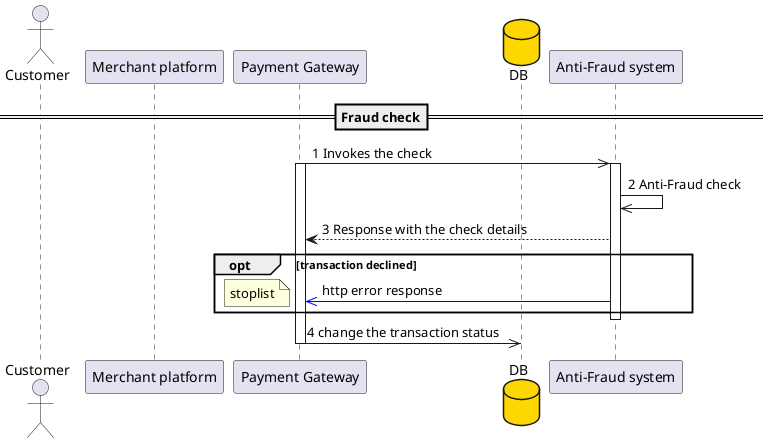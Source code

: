@startuml


==Fraud check==

actor "Customer" as A
participant "Merchant platform" as B
participant "Payment Gateway" as C
database DB  #gold
participant "Anti-Fraud system" as D


"C" ->> "D": 1 Invokes the check
Activate C
Activate D

"D" ->> "D": 2 Anti-Fraud check
"C" <-- "D": 3 Response with the check details

opt transaction declined
"C" <<-[#blue] "D": http error response
note left: stoplist
end
Deactivate D

"C" ->> DB: 4 change the transaction status

Deactivate C

@enduml

